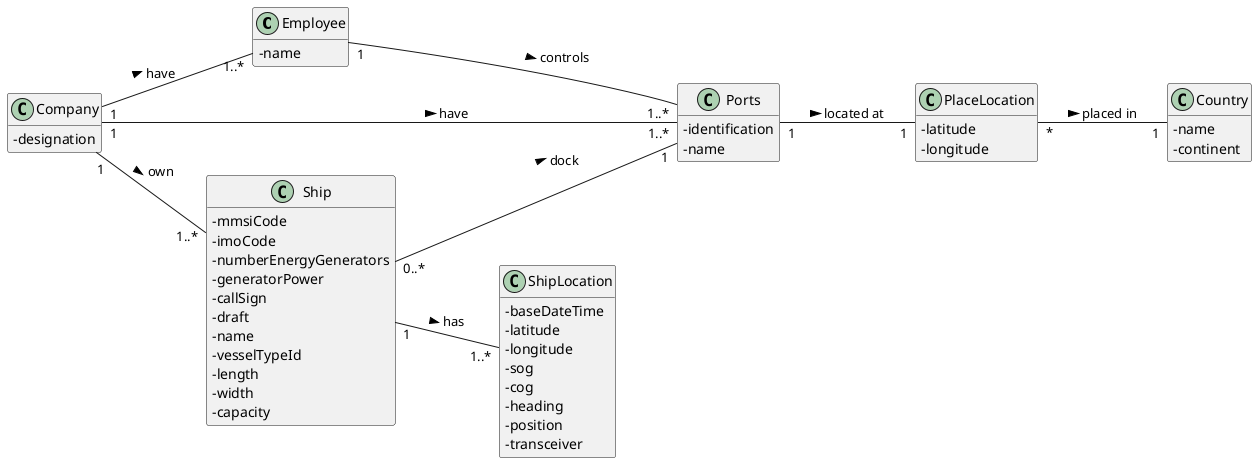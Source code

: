 @startuml
'https://plantuml.com/class-diagram

hide methods
left to right direction
skinparam classAttributeIconSize 0

class Employee {
-name
}

class Ports {
-identification
-name
}

class PlaceLocation {
-latitude
-longitude
}

class Country {
-name
-continent
}

class Company {
-designation
}

class Ship {
-mmsiCode
-imoCode
-numberEnergyGenerators
-generatorPower
-callSign
-draft
-name
-vesselTypeId
-length
-width
-capacity
}

class ShipLocation {
-baseDateTime
-latitude
-longitude
-sog
-cog
-heading
-position
-transceiver
}

Company "1"--"1..*" Ship: own >
Company "1"--"1..*" Employee: have >
Company "1"--"1..*" Ports: have >
Employee "1" --- "1..*" Ports : controls >
Ship "0..*"--"1" Ports: dock >
Ship "1" -- "1..*" ShipLocation : has >

Ports "1" -- "1" PlaceLocation : located at >
PlaceLocation "*" -- "1" Country : placed in >
@enduml